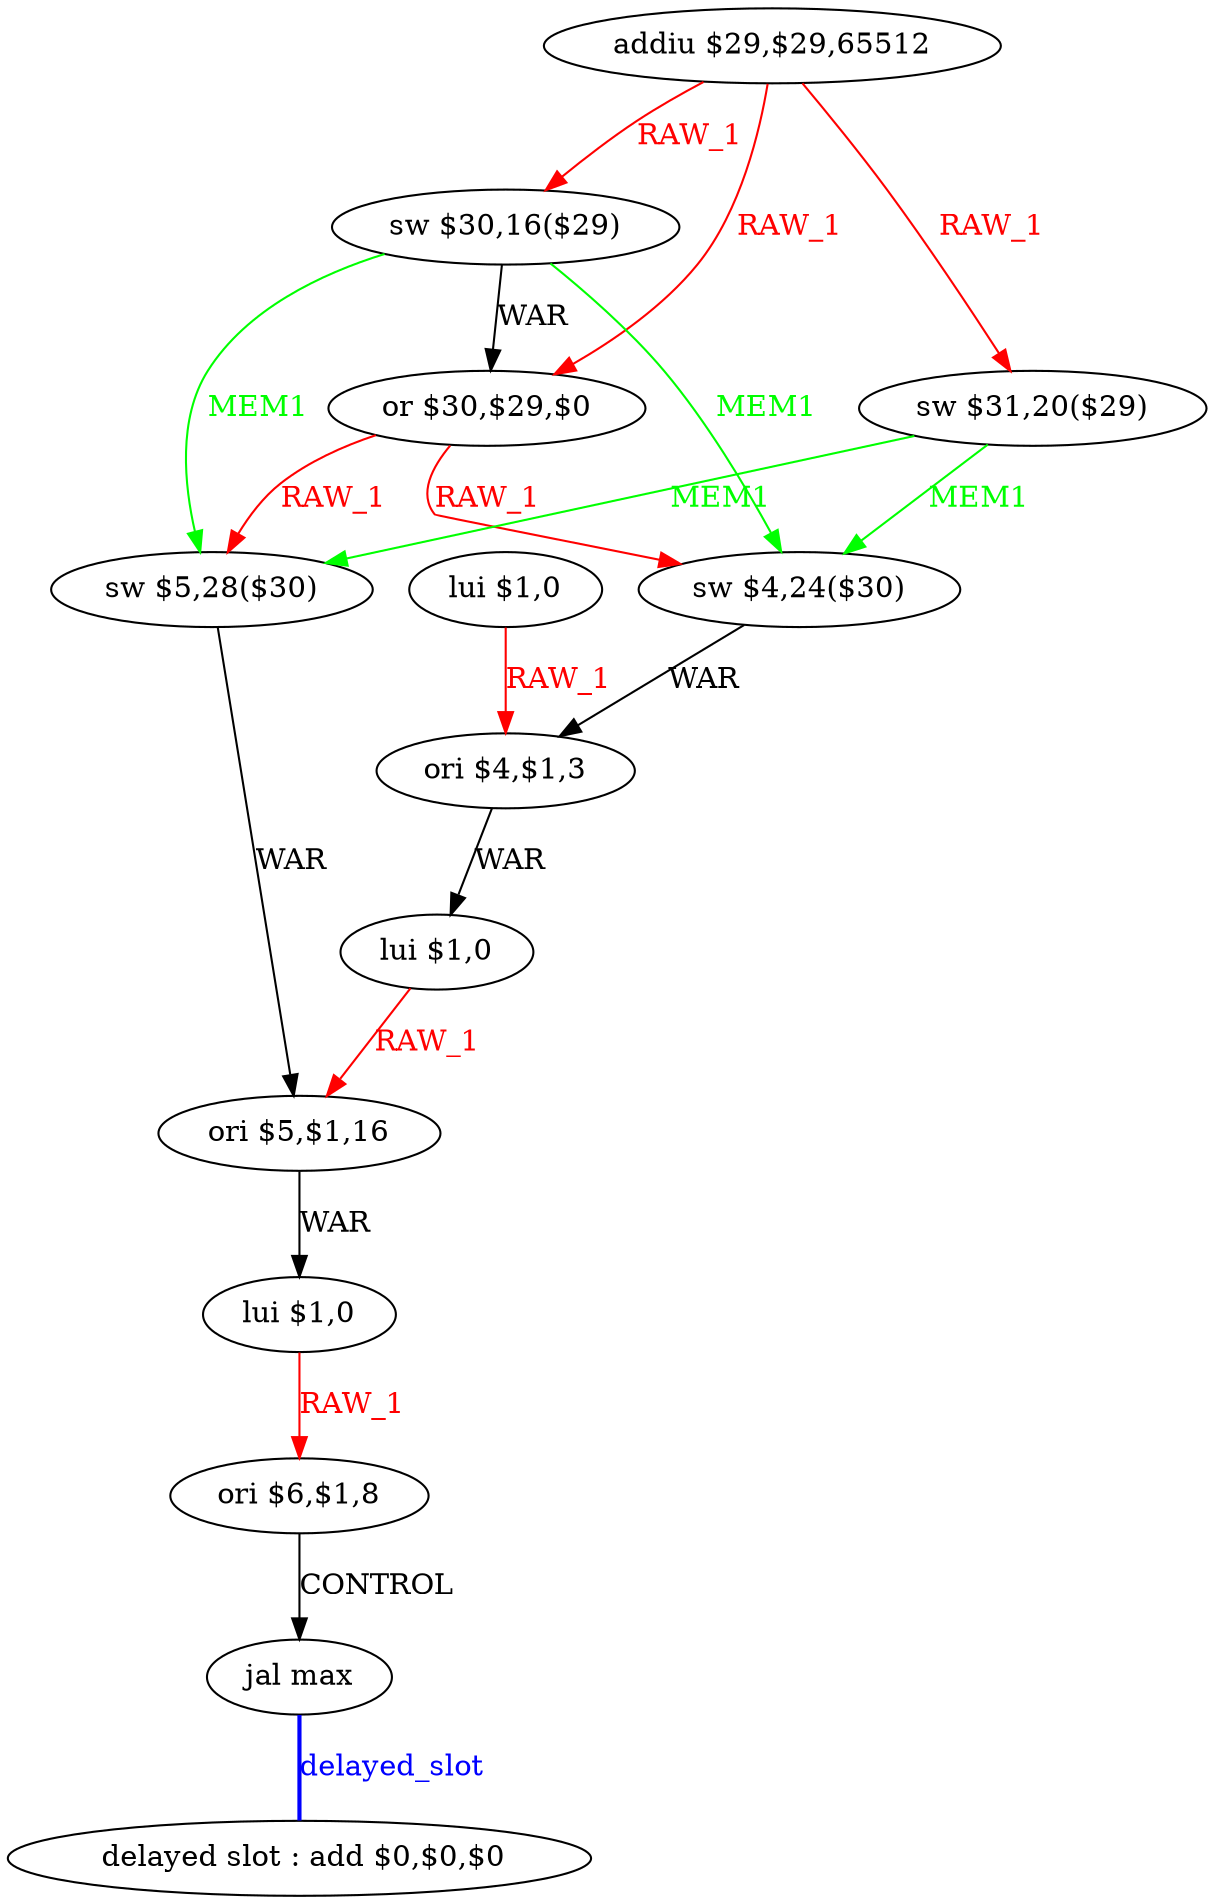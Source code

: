 digraph G1 {
node [shape = ellipse];
i13 [label = " delayed slot : add $0,$0,$0"] ;
i12 ->  i13 [style = bold, dir= none, fontcolor = blue, color = blue, label= "delayed_slot"];
i12 [label = "jal max"] ;
i0 [label = "addiu $29,$29,65512"] ;
i0 ->  i3 [color = red, fontcolor = red, label= "RAW_1"];
i0 ->  i2 [color = red, fontcolor = red, label= "RAW_1"];
i0 ->  i1 [color = red, fontcolor = red, label= "RAW_1"];
i3 [label = "or $30,$29,$0"] ;
i3 ->  i5 [color = red, fontcolor = red, label= "RAW_1"];
i3 ->  i4 [color = red, fontcolor = red, label= "RAW_1"];
i5 [label = "sw $5,28($30)"] ;
i5 ->  i9 [label= "WAR"];
i9 [label = "ori $5,$1,16"] ;
i9 ->  i10 [label= "WAR"];
i10 [label = "lui $1,0"] ;
i10 ->  i11 [color = red, fontcolor = red, label= "RAW_1"];
i11 [label = "ori $6,$1,8"] ;
i11 ->  i12 [label= "CONTROL"];
i4 [label = "sw $4,24($30)"] ;
i4 ->  i7 [label= "WAR"];
i7 [label = "ori $4,$1,3"] ;
i7 ->  i8 [label= "WAR"];
i8 [label = "lui $1,0"] ;
i8 ->  i9 [color = red, fontcolor = red, label= "RAW_1"];
i2 [label = "sw $30,16($29)"] ;
i2 ->  i5 [color = green, fontcolor = green, label= "MEM1"];
i2 ->  i4 [color = green, fontcolor = green, label= "MEM1"];
i2 ->  i3 [label= "WAR"];
i1 [label = "sw $31,20($29)"] ;
i1 ->  i5 [color = green, fontcolor = green, label= "MEM1"];
i1 ->  i4 [color = green, fontcolor = green, label= "MEM1"];
i6 [label = "lui $1,0"] ;
i6 ->  i7 [color = red, fontcolor = red, label= "RAW_1"];
}

